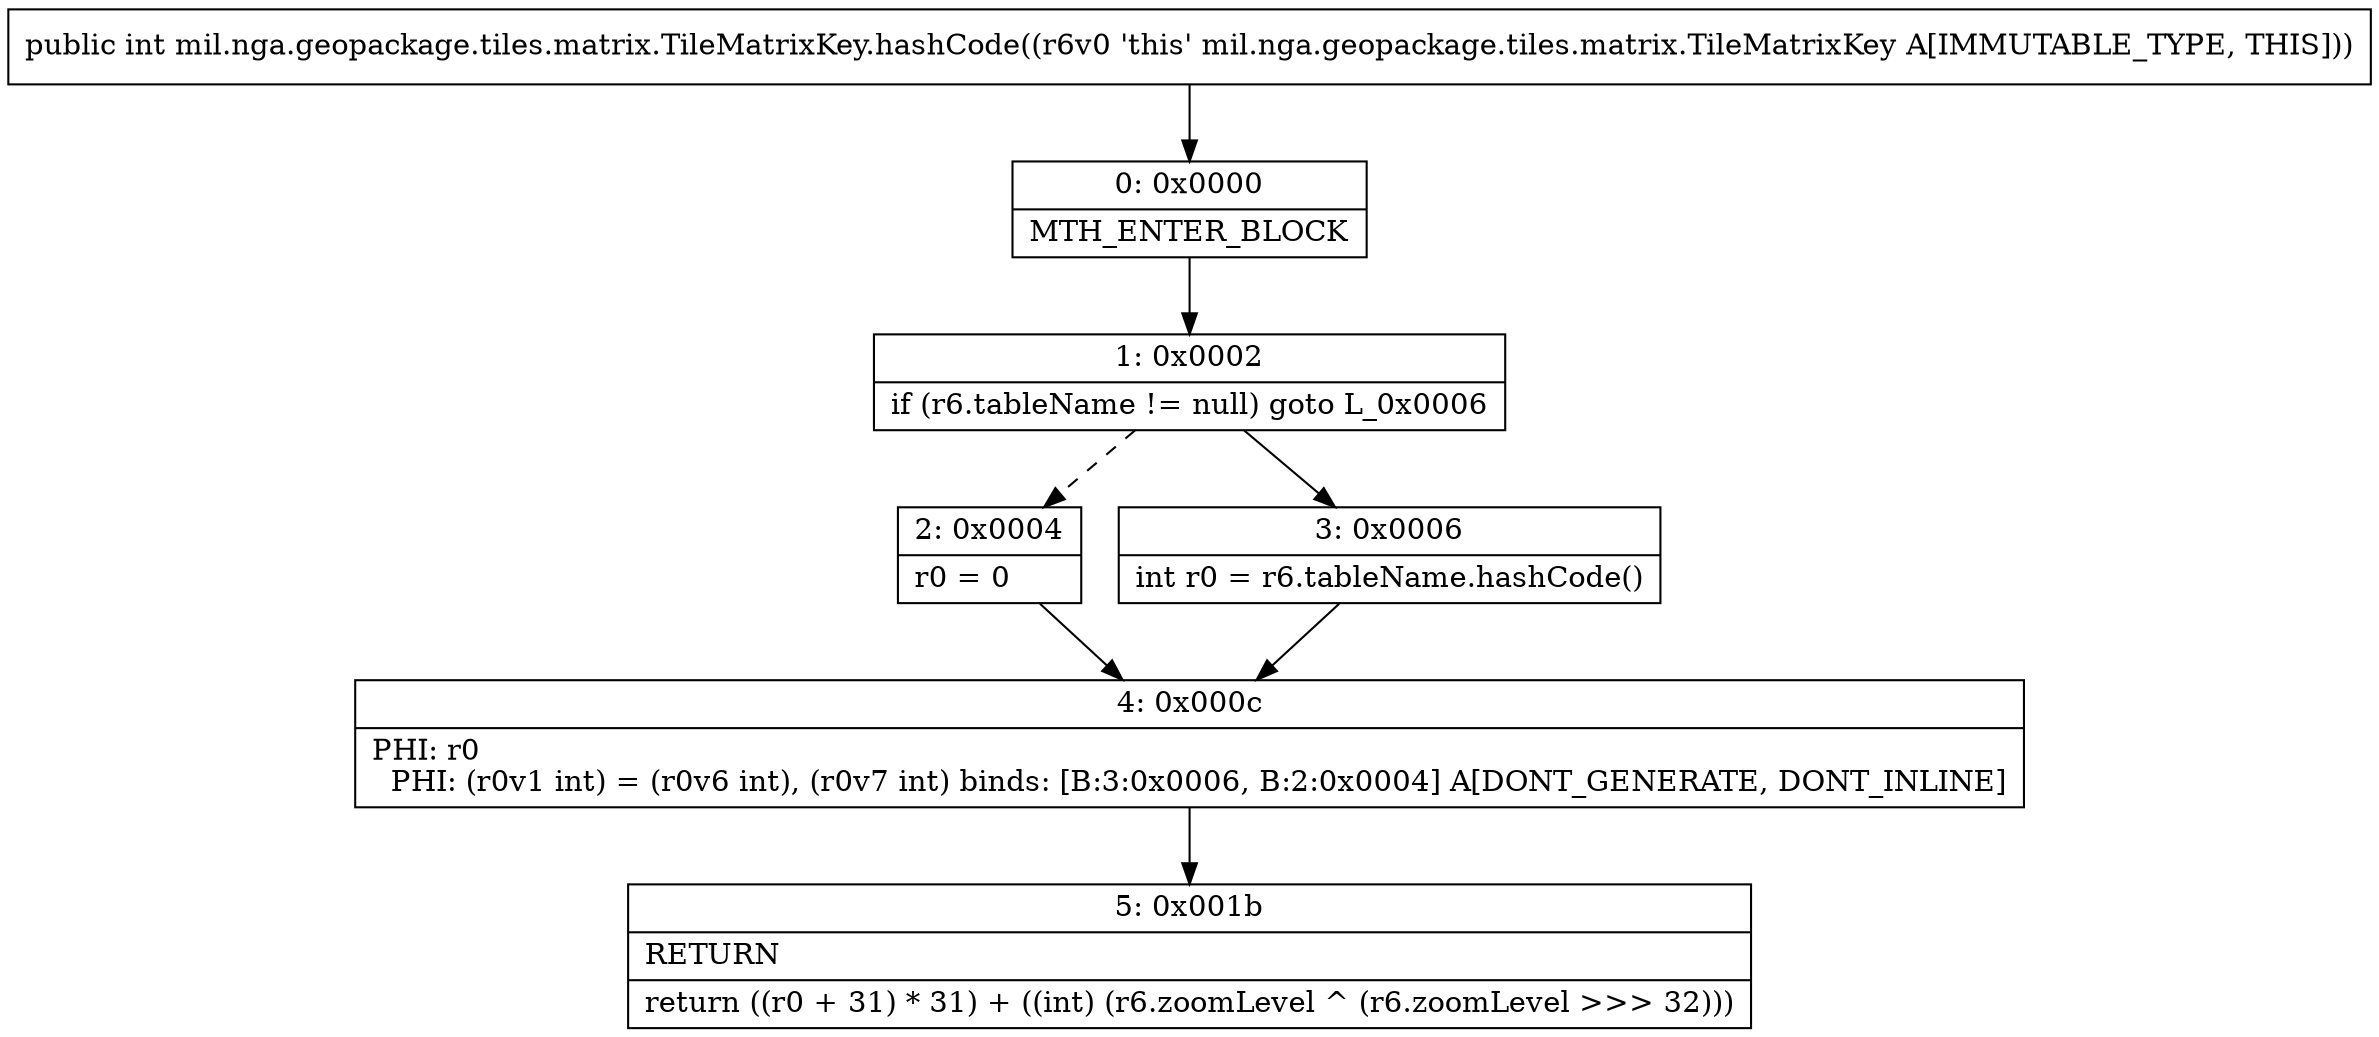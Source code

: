 digraph "CFG formil.nga.geopackage.tiles.matrix.TileMatrixKey.hashCode()I" {
Node_0 [shape=record,label="{0\:\ 0x0000|MTH_ENTER_BLOCK\l}"];
Node_1 [shape=record,label="{1\:\ 0x0002|if (r6.tableName != null) goto L_0x0006\l}"];
Node_2 [shape=record,label="{2\:\ 0x0004|r0 = 0\l}"];
Node_3 [shape=record,label="{3\:\ 0x0006|int r0 = r6.tableName.hashCode()\l}"];
Node_4 [shape=record,label="{4\:\ 0x000c|PHI: r0 \l  PHI: (r0v1 int) = (r0v6 int), (r0v7 int) binds: [B:3:0x0006, B:2:0x0004] A[DONT_GENERATE, DONT_INLINE]\l}"];
Node_5 [shape=record,label="{5\:\ 0x001b|RETURN\l|return ((r0 + 31) * 31) + ((int) (r6.zoomLevel ^ (r6.zoomLevel \>\>\> 32)))\l}"];
MethodNode[shape=record,label="{public int mil.nga.geopackage.tiles.matrix.TileMatrixKey.hashCode((r6v0 'this' mil.nga.geopackage.tiles.matrix.TileMatrixKey A[IMMUTABLE_TYPE, THIS])) }"];
MethodNode -> Node_0;
Node_0 -> Node_1;
Node_1 -> Node_2[style=dashed];
Node_1 -> Node_3;
Node_2 -> Node_4;
Node_3 -> Node_4;
Node_4 -> Node_5;
}

